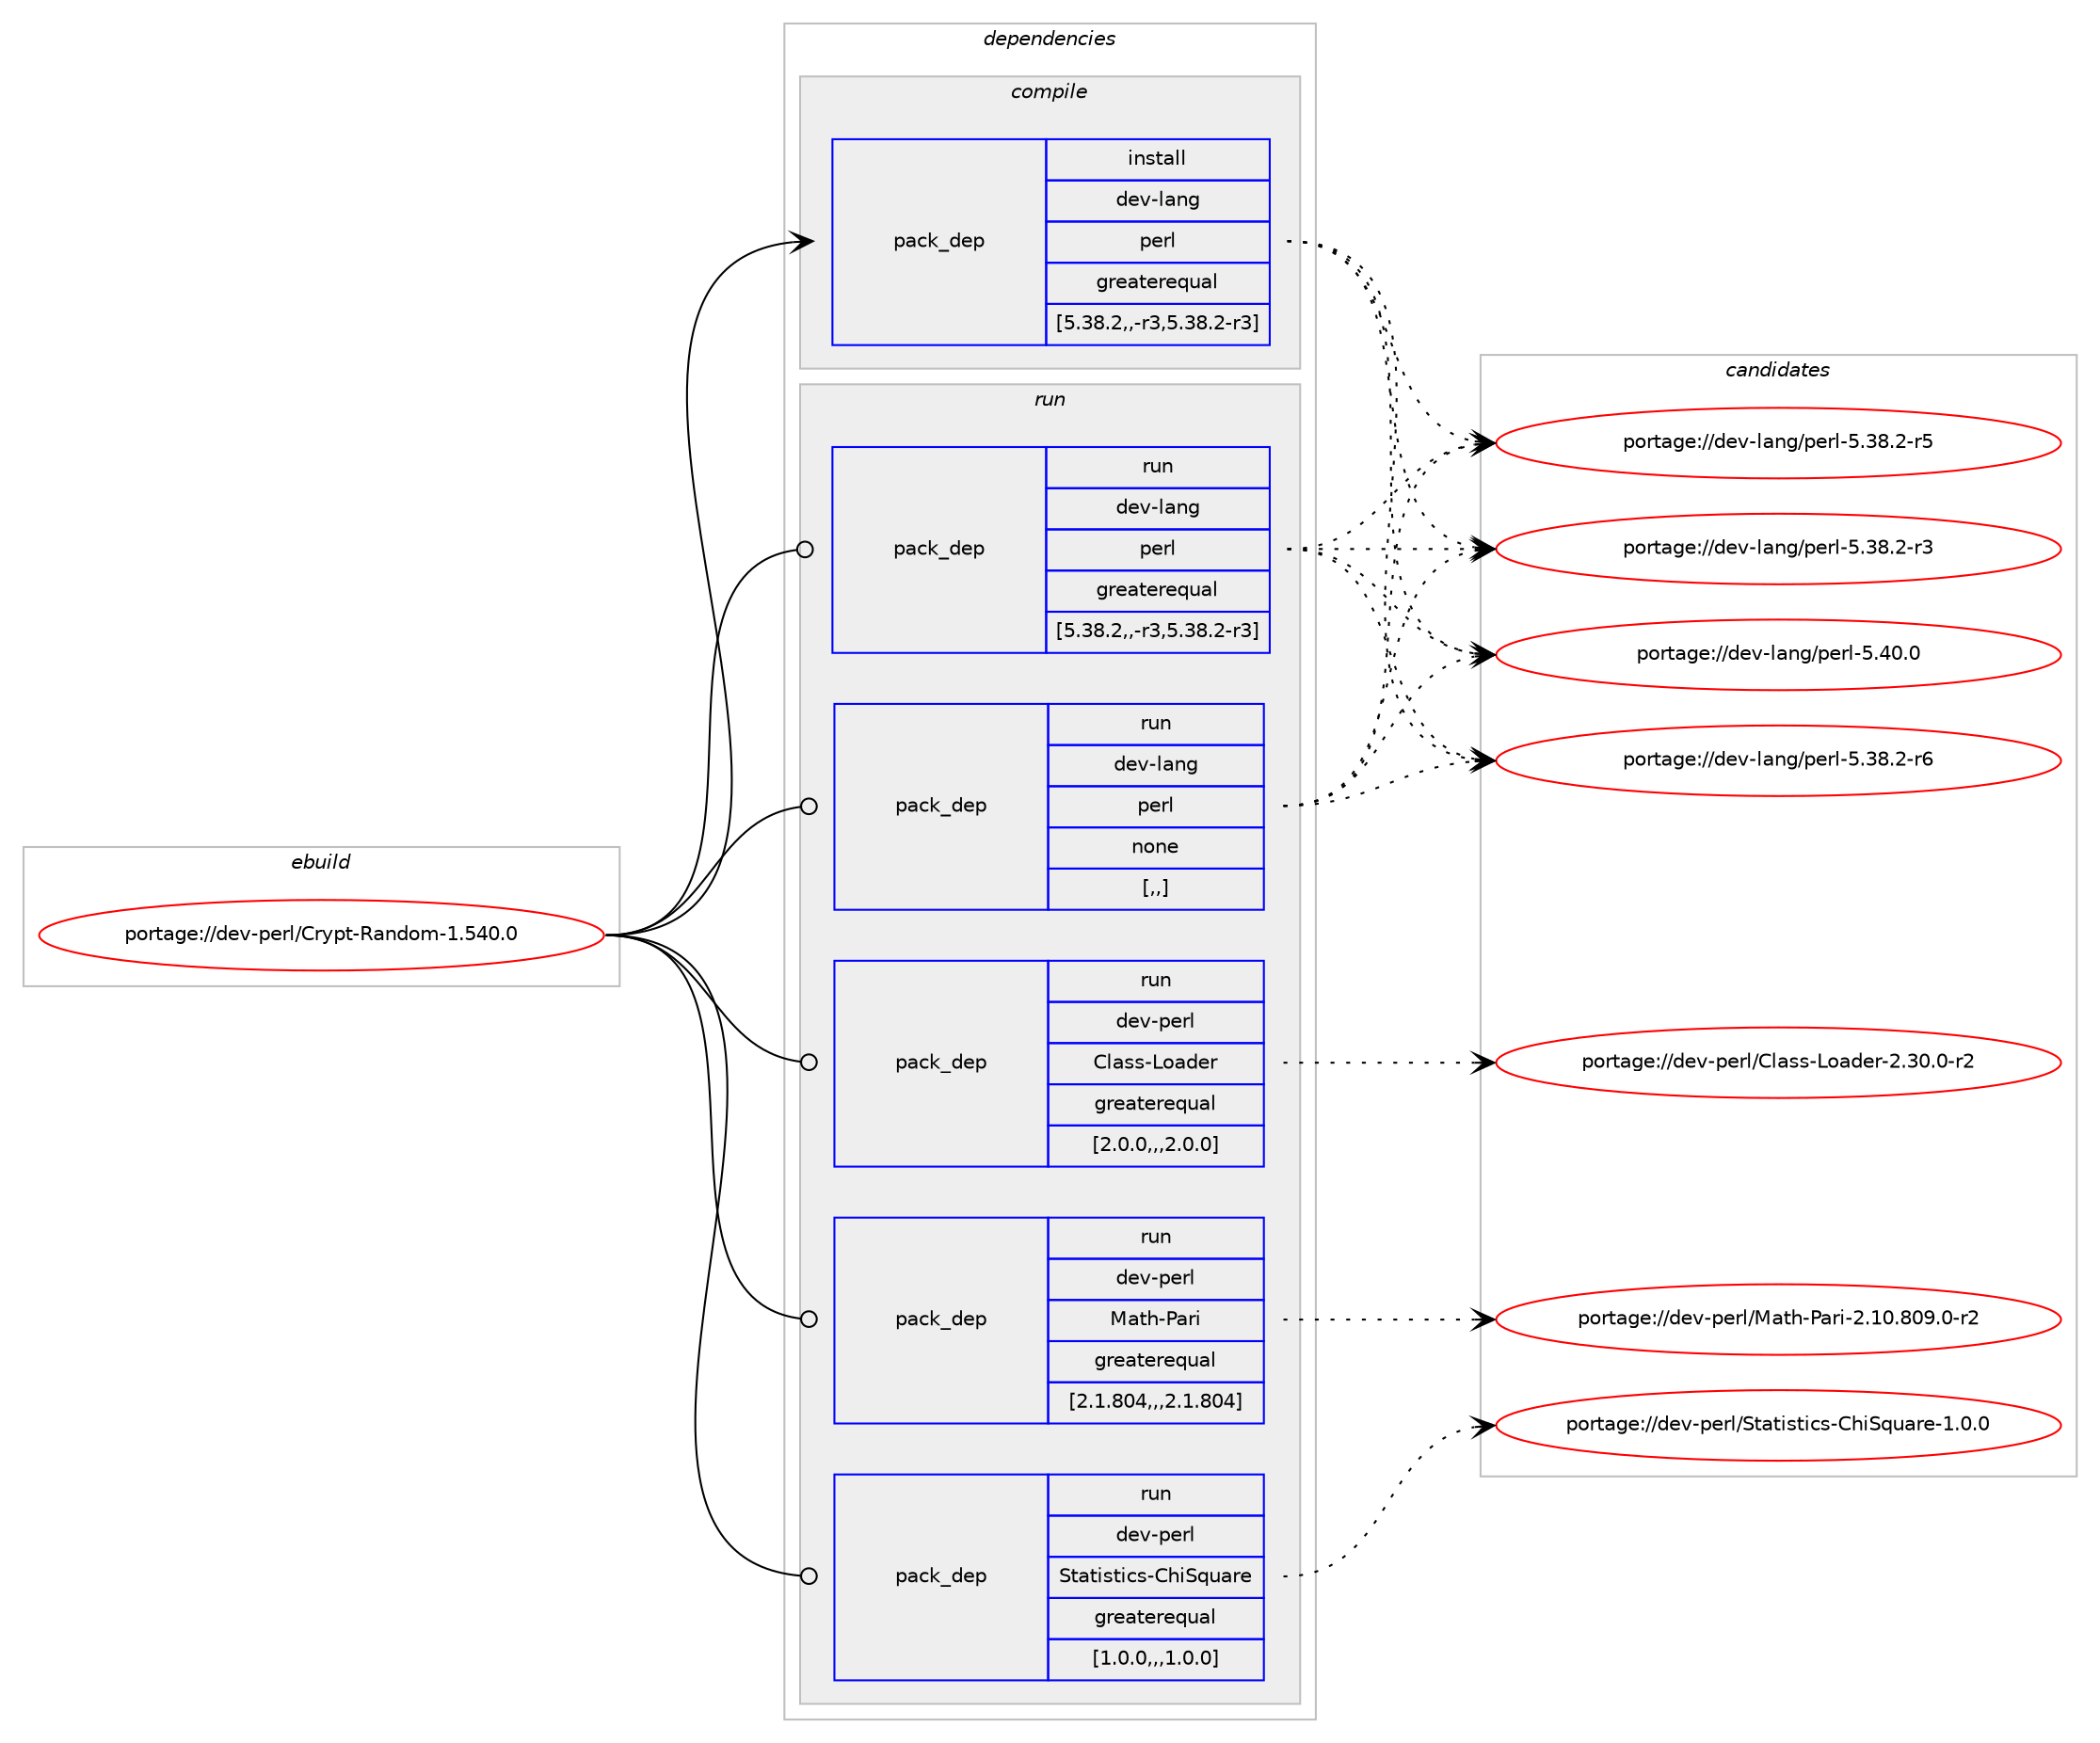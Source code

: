 digraph prolog {

# *************
# Graph options
# *************

newrank=true;
concentrate=true;
compound=true;
graph [rankdir=LR,fontname=Helvetica,fontsize=10,ranksep=1.5];#, ranksep=2.5, nodesep=0.2];
edge  [arrowhead=vee];
node  [fontname=Helvetica,fontsize=10];

# **********
# The ebuild
# **********

subgraph cluster_leftcol {
color=gray;
label=<<i>ebuild</i>>;
id [label="portage://dev-perl/Crypt-Random-1.540.0", color=red, width=4, href="../dev-perl/Crypt-Random-1.540.0.svg"];
}

# ****************
# The dependencies
# ****************

subgraph cluster_midcol {
color=gray;
label=<<i>dependencies</i>>;
subgraph cluster_compile {
fillcolor="#eeeeee";
style=filled;
label=<<i>compile</i>>;
subgraph pack97039 {
dependency128099 [label=<<TABLE BORDER="0" CELLBORDER="1" CELLSPACING="0" CELLPADDING="4" WIDTH="220"><TR><TD ROWSPAN="6" CELLPADDING="30">pack_dep</TD></TR><TR><TD WIDTH="110">install</TD></TR><TR><TD>dev-lang</TD></TR><TR><TD>perl</TD></TR><TR><TD>greaterequal</TD></TR><TR><TD>[5.38.2,,-r3,5.38.2-r3]</TD></TR></TABLE>>, shape=none, color=blue];
}
id:e -> dependency128099:w [weight=20,style="solid",arrowhead="vee"];
}
subgraph cluster_compileandrun {
fillcolor="#eeeeee";
style=filled;
label=<<i>compile and run</i>>;
}
subgraph cluster_run {
fillcolor="#eeeeee";
style=filled;
label=<<i>run</i>>;
subgraph pack97040 {
dependency128100 [label=<<TABLE BORDER="0" CELLBORDER="1" CELLSPACING="0" CELLPADDING="4" WIDTH="220"><TR><TD ROWSPAN="6" CELLPADDING="30">pack_dep</TD></TR><TR><TD WIDTH="110">run</TD></TR><TR><TD>dev-lang</TD></TR><TR><TD>perl</TD></TR><TR><TD>greaterequal</TD></TR><TR><TD>[5.38.2,,-r3,5.38.2-r3]</TD></TR></TABLE>>, shape=none, color=blue];
}
id:e -> dependency128100:w [weight=20,style="solid",arrowhead="odot"];
subgraph pack97041 {
dependency128101 [label=<<TABLE BORDER="0" CELLBORDER="1" CELLSPACING="0" CELLPADDING="4" WIDTH="220"><TR><TD ROWSPAN="6" CELLPADDING="30">pack_dep</TD></TR><TR><TD WIDTH="110">run</TD></TR><TR><TD>dev-lang</TD></TR><TR><TD>perl</TD></TR><TR><TD>none</TD></TR><TR><TD>[,,]</TD></TR></TABLE>>, shape=none, color=blue];
}
id:e -> dependency128101:w [weight=20,style="solid",arrowhead="odot"];
subgraph pack97042 {
dependency128102 [label=<<TABLE BORDER="0" CELLBORDER="1" CELLSPACING="0" CELLPADDING="4" WIDTH="220"><TR><TD ROWSPAN="6" CELLPADDING="30">pack_dep</TD></TR><TR><TD WIDTH="110">run</TD></TR><TR><TD>dev-perl</TD></TR><TR><TD>Class-Loader</TD></TR><TR><TD>greaterequal</TD></TR><TR><TD>[2.0.0,,,2.0.0]</TD></TR></TABLE>>, shape=none, color=blue];
}
id:e -> dependency128102:w [weight=20,style="solid",arrowhead="odot"];
subgraph pack97043 {
dependency128103 [label=<<TABLE BORDER="0" CELLBORDER="1" CELLSPACING="0" CELLPADDING="4" WIDTH="220"><TR><TD ROWSPAN="6" CELLPADDING="30">pack_dep</TD></TR><TR><TD WIDTH="110">run</TD></TR><TR><TD>dev-perl</TD></TR><TR><TD>Math-Pari</TD></TR><TR><TD>greaterequal</TD></TR><TR><TD>[2.1.804,,,2.1.804]</TD></TR></TABLE>>, shape=none, color=blue];
}
id:e -> dependency128103:w [weight=20,style="solid",arrowhead="odot"];
subgraph pack97044 {
dependency128104 [label=<<TABLE BORDER="0" CELLBORDER="1" CELLSPACING="0" CELLPADDING="4" WIDTH="220"><TR><TD ROWSPAN="6" CELLPADDING="30">pack_dep</TD></TR><TR><TD WIDTH="110">run</TD></TR><TR><TD>dev-perl</TD></TR><TR><TD>Statistics-ChiSquare</TD></TR><TR><TD>greaterequal</TD></TR><TR><TD>[1.0.0,,,1.0.0]</TD></TR></TABLE>>, shape=none, color=blue];
}
id:e -> dependency128104:w [weight=20,style="solid",arrowhead="odot"];
}
}

# **************
# The candidates
# **************

subgraph cluster_choices {
rank=same;
color=gray;
label=<<i>candidates</i>>;

subgraph choice97039 {
color=black;
nodesep=1;
choice10010111845108971101034711210111410845534652484648 [label="portage://dev-lang/perl-5.40.0", color=red, width=4,href="../dev-lang/perl-5.40.0.svg"];
choice100101118451089711010347112101114108455346515646504511454 [label="portage://dev-lang/perl-5.38.2-r6", color=red, width=4,href="../dev-lang/perl-5.38.2-r6.svg"];
choice100101118451089711010347112101114108455346515646504511453 [label="portage://dev-lang/perl-5.38.2-r5", color=red, width=4,href="../dev-lang/perl-5.38.2-r5.svg"];
choice100101118451089711010347112101114108455346515646504511451 [label="portage://dev-lang/perl-5.38.2-r3", color=red, width=4,href="../dev-lang/perl-5.38.2-r3.svg"];
dependency128099:e -> choice10010111845108971101034711210111410845534652484648:w [style=dotted,weight="100"];
dependency128099:e -> choice100101118451089711010347112101114108455346515646504511454:w [style=dotted,weight="100"];
dependency128099:e -> choice100101118451089711010347112101114108455346515646504511453:w [style=dotted,weight="100"];
dependency128099:e -> choice100101118451089711010347112101114108455346515646504511451:w [style=dotted,weight="100"];
}
subgraph choice97040 {
color=black;
nodesep=1;
choice10010111845108971101034711210111410845534652484648 [label="portage://dev-lang/perl-5.40.0", color=red, width=4,href="../dev-lang/perl-5.40.0.svg"];
choice100101118451089711010347112101114108455346515646504511454 [label="portage://dev-lang/perl-5.38.2-r6", color=red, width=4,href="../dev-lang/perl-5.38.2-r6.svg"];
choice100101118451089711010347112101114108455346515646504511453 [label="portage://dev-lang/perl-5.38.2-r5", color=red, width=4,href="../dev-lang/perl-5.38.2-r5.svg"];
choice100101118451089711010347112101114108455346515646504511451 [label="portage://dev-lang/perl-5.38.2-r3", color=red, width=4,href="../dev-lang/perl-5.38.2-r3.svg"];
dependency128100:e -> choice10010111845108971101034711210111410845534652484648:w [style=dotted,weight="100"];
dependency128100:e -> choice100101118451089711010347112101114108455346515646504511454:w [style=dotted,weight="100"];
dependency128100:e -> choice100101118451089711010347112101114108455346515646504511453:w [style=dotted,weight="100"];
dependency128100:e -> choice100101118451089711010347112101114108455346515646504511451:w [style=dotted,weight="100"];
}
subgraph choice97041 {
color=black;
nodesep=1;
choice10010111845108971101034711210111410845534652484648 [label="portage://dev-lang/perl-5.40.0", color=red, width=4,href="../dev-lang/perl-5.40.0.svg"];
choice100101118451089711010347112101114108455346515646504511454 [label="portage://dev-lang/perl-5.38.2-r6", color=red, width=4,href="../dev-lang/perl-5.38.2-r6.svg"];
choice100101118451089711010347112101114108455346515646504511453 [label="portage://dev-lang/perl-5.38.2-r5", color=red, width=4,href="../dev-lang/perl-5.38.2-r5.svg"];
choice100101118451089711010347112101114108455346515646504511451 [label="portage://dev-lang/perl-5.38.2-r3", color=red, width=4,href="../dev-lang/perl-5.38.2-r3.svg"];
dependency128101:e -> choice10010111845108971101034711210111410845534652484648:w [style=dotted,weight="100"];
dependency128101:e -> choice100101118451089711010347112101114108455346515646504511454:w [style=dotted,weight="100"];
dependency128101:e -> choice100101118451089711010347112101114108455346515646504511453:w [style=dotted,weight="100"];
dependency128101:e -> choice100101118451089711010347112101114108455346515646504511451:w [style=dotted,weight="100"];
}
subgraph choice97042 {
color=black;
nodesep=1;
choice10010111845112101114108476710897115115457611197100101114455046514846484511450 [label="portage://dev-perl/Class-Loader-2.30.0-r2", color=red, width=4,href="../dev-perl/Class-Loader-2.30.0-r2.svg"];
dependency128102:e -> choice10010111845112101114108476710897115115457611197100101114455046514846484511450:w [style=dotted,weight="100"];
}
subgraph choice97043 {
color=black;
nodesep=1;
choice1001011184511210111410847779711610445809711410545504649484656485746484511450 [label="portage://dev-perl/Math-Pari-2.10.809.0-r2", color=red, width=4,href="../dev-perl/Math-Pari-2.10.809.0-r2.svg"];
dependency128103:e -> choice1001011184511210111410847779711610445809711410545504649484656485746484511450:w [style=dotted,weight="100"];
}
subgraph choice97044 {
color=black;
nodesep=1;
choice100101118451121011141084783116971161051151161059911545671041058311311797114101454946484648 [label="portage://dev-perl/Statistics-ChiSquare-1.0.0", color=red, width=4,href="../dev-perl/Statistics-ChiSquare-1.0.0.svg"];
dependency128104:e -> choice100101118451121011141084783116971161051151161059911545671041058311311797114101454946484648:w [style=dotted,weight="100"];
}
}

}
